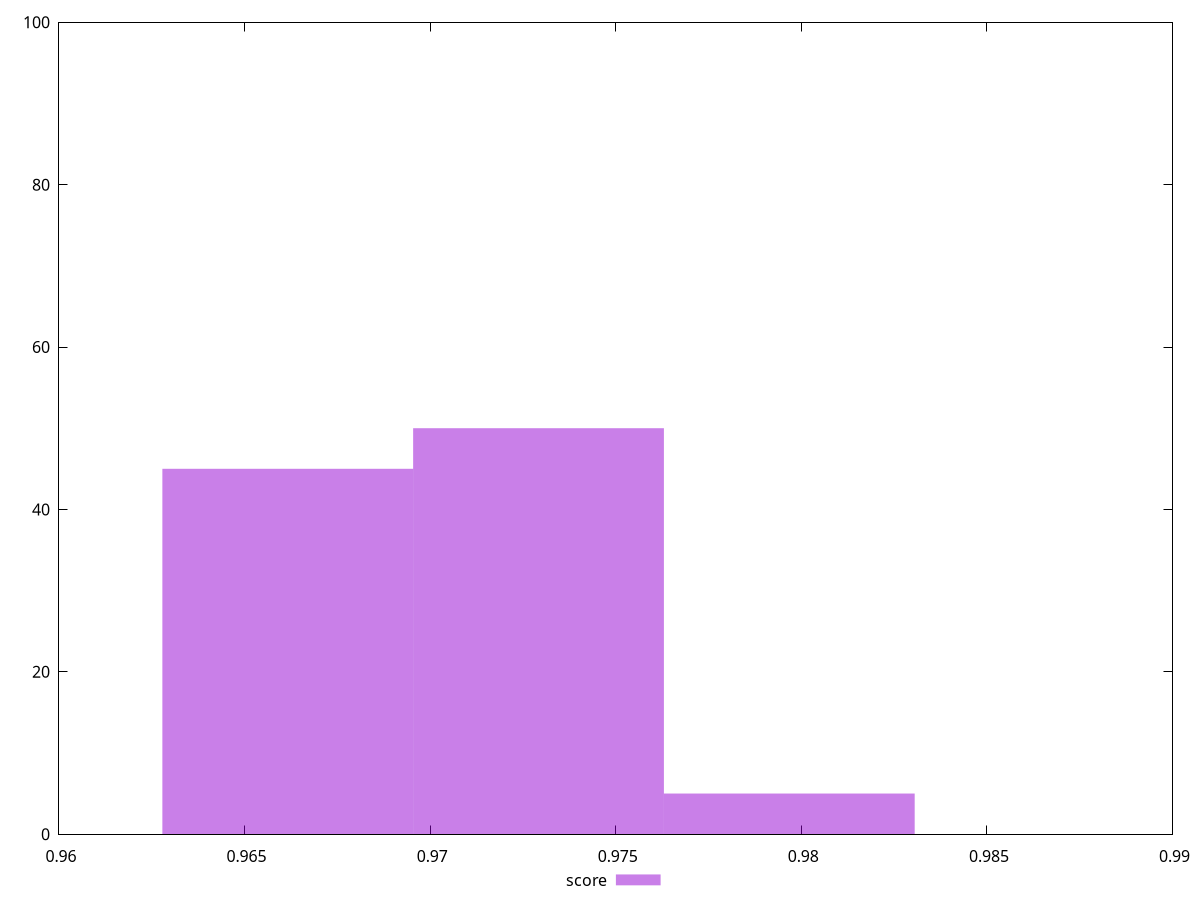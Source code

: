 reset
set terminal svg size 640, 490 enhanced background rgb 'white'
set output "report_00007_2020-12-11T15:55:29.892Z/speed-index/samples/pages+cached+noexternal+noimg/score/histogram.svg"

$score <<EOF
0.9729193364376665 50
0.9661629521568493 45
0.9796757207184835 5
EOF

set key outside below
set boxwidth 0.006756384280817128
set yrange [0:100]
set style fill transparent solid 0.5 noborder

plot \
  $score title "score" with boxes, \


reset